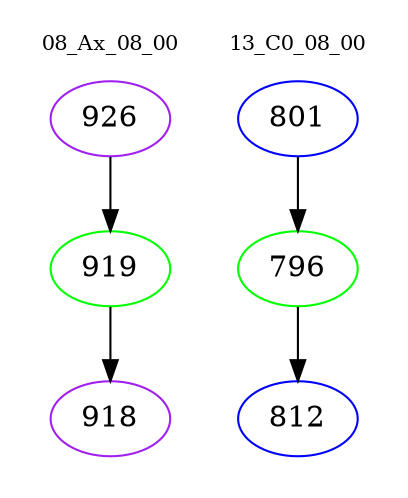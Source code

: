 digraph{
subgraph cluster_0 {
color = white
label = "08_Ax_08_00";
fontsize=10;
T0_926 [label="926", color="purple"]
T0_926 -> T0_919 [color="black"]
T0_919 [label="919", color="green"]
T0_919 -> T0_918 [color="black"]
T0_918 [label="918", color="purple"]
}
subgraph cluster_1 {
color = white
label = "13_C0_08_00";
fontsize=10;
T1_801 [label="801", color="blue"]
T1_801 -> T1_796 [color="black"]
T1_796 [label="796", color="green"]
T1_796 -> T1_812 [color="black"]
T1_812 [label="812", color="blue"]
}
}
